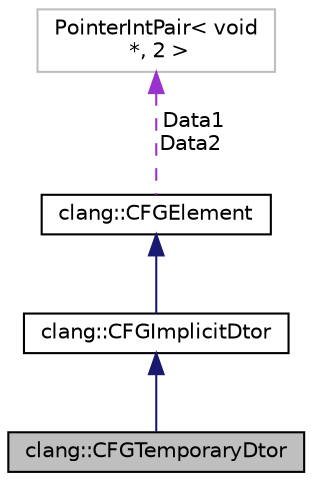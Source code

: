 digraph "clang::CFGTemporaryDtor"
{
 // LATEX_PDF_SIZE
  bgcolor="transparent";
  edge [fontname="Helvetica",fontsize="10",labelfontname="Helvetica",labelfontsize="10"];
  node [fontname="Helvetica",fontsize="10",shape=record];
  Node1 [label="clang::CFGTemporaryDtor",height=0.2,width=0.4,color="black", fillcolor="grey75", style="filled", fontcolor="black",tooltip="Represents C++ object destructor implicitly generated at the end of full expression for temporary obj..."];
  Node2 -> Node1 [dir="back",color="midnightblue",fontsize="10",style="solid",fontname="Helvetica"];
  Node2 [label="clang::CFGImplicitDtor",height=0.2,width=0.4,color="black",URL="$classclang_1_1CFGImplicitDtor.html",tooltip="Represents C++ object destructor implicitly generated by compiler on various occasions."];
  Node3 -> Node2 [dir="back",color="midnightblue",fontsize="10",style="solid",fontname="Helvetica"];
  Node3 [label="clang::CFGElement",height=0.2,width=0.4,color="black",URL="$classclang_1_1CFGElement.html",tooltip="Represents a top-level expression in a basic block."];
  Node4 -> Node3 [dir="back",color="darkorchid3",fontsize="10",style="dashed",label=" Data1\nData2" ,fontname="Helvetica"];
  Node4 [label="PointerIntPair\< void\l *, 2 \>",height=0.2,width=0.4,color="grey75",tooltip=" "];
}
